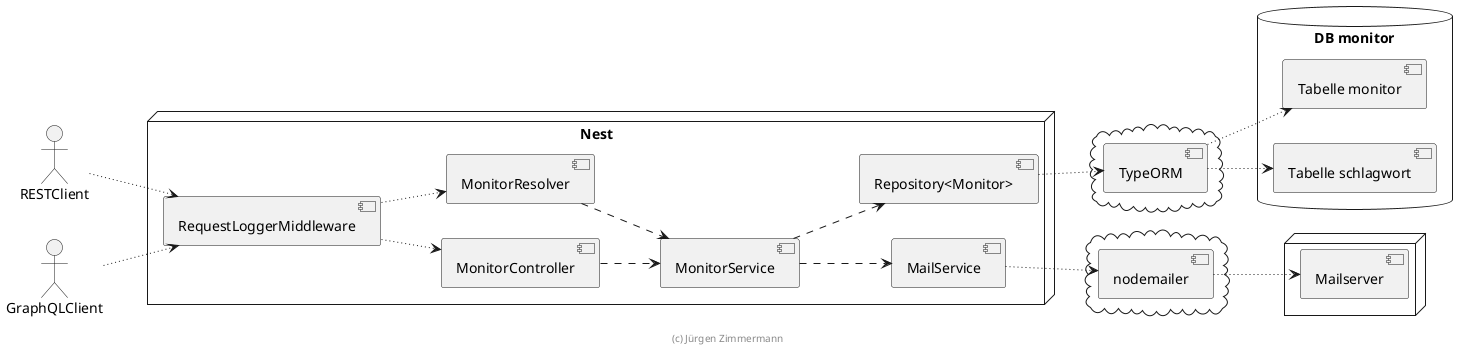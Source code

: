 ' Copyright (C) 2019 - present Juergen Zimmermann, Hochschule Karlsruhe
'
' This program is free software: you can redistribute it and/or modify
' it under the terms of the GNU General Public License as published by
' the Free Software Foundation, either version 3 of the License, or
' (at your option) any later version.
'
' This program is distributed in the hope that it will be useful,
' but WITHOUT ANY WARRANTY; without even the implied warranty of
' MERCHANTABILITY or FITNESS FOR A PARTICULAR PURPOSE.  See the
' GNU General Public License for more details.
'
' You should have received a copy of the GNU General Public License
' along with this program.  If not, see <https://www.gnu.org/licenses/>.

' Preview durch <Alt>d

@startuml Komponenten

left to right direction

actor RESTClient
actor GraphQLClient

node "Nest" {
  [RequestLoggerMiddleware]

  [MonitorController]
  [MonitorResolver]

  [MonitorService]

  [Repository<Monitor>]

  [MailService]
}


cloud {
    [TypeORM]
}

cloud {
    [nodemailer]
}

database "DB monitor" {
    [Tabelle monitor]
    [Tabelle schlagwort]
}

node {
    [Mailserver]
}

RESTClient ~~> [RequestLoggerMiddleware]
GraphQLClient ~~> [RequestLoggerMiddleware]

[RequestLoggerMiddleware] ~~> [MonitorController]
[RequestLoggerMiddleware] ~~> [MonitorResolver]

[MonitorController] ..> [MonitorService]
[MonitorResolver] ..> [MonitorService]
[MonitorService] ..> [Repository<Monitor>]

[Repository<Monitor>] ~~> [TypeORM]
[TypeORM] ~~> [Tabelle monitor]
[TypeORM] ~~> [Tabelle schlagwort]

[MonitorService] ..> [MailService]
[MailService] ~~> [nodemailer]
[nodemailer] ~~> [Mailserver]

footer (c) Jürgen Zimmermann

@enduml
